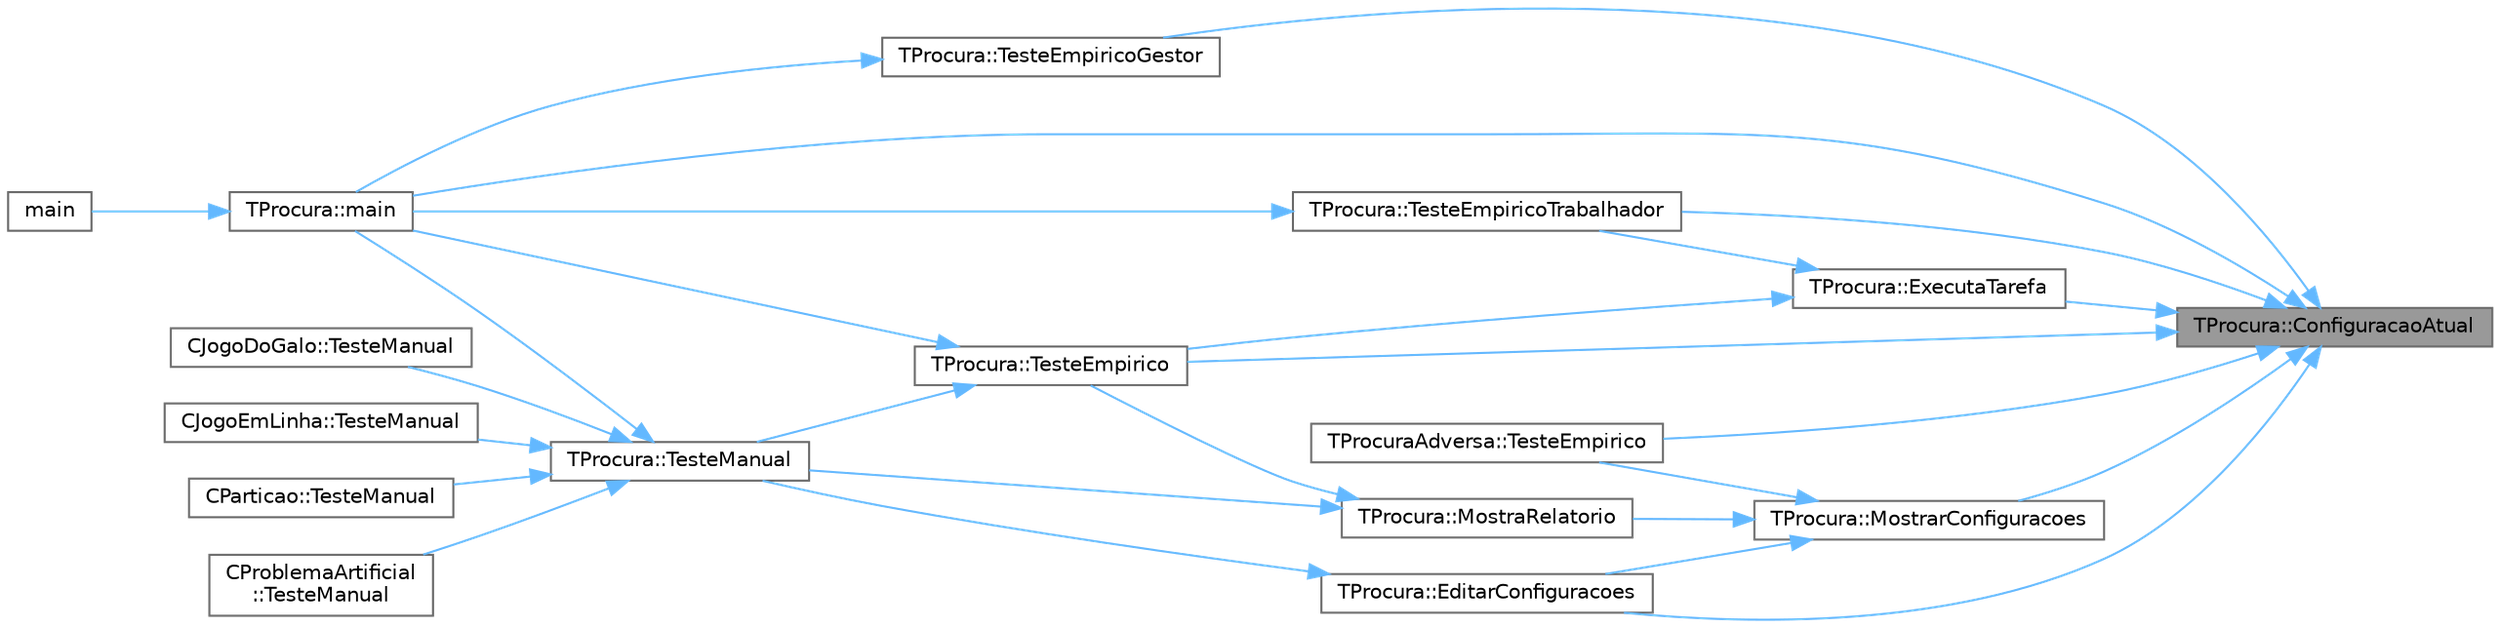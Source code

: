 digraph "TProcura::ConfiguracaoAtual"
{
 // LATEX_PDF_SIZE
  bgcolor="transparent";
  edge [fontname=Helvetica,fontsize=10,labelfontname=Helvetica,labelfontsize=10];
  node [fontname=Helvetica,fontsize=10,shape=box,height=0.2,width=0.4];
  rankdir="RL";
  Node1 [id="Node000001",label="TProcura::ConfiguracaoAtual",height=0.2,width=0.4,color="gray40", fillcolor="grey60", style="filled", fontcolor="black",tooltip="Grava ou lê a configuração atual."];
  Node1 -> Node2 [id="edge1_Node000001_Node000002",dir="back",color="steelblue1",style="solid",tooltip=" "];
  Node2 [id="Node000002",label="TProcura::EditarConfiguracoes",height=0.2,width=0.4,color="grey40", fillcolor="white", style="filled",URL="$classTProcura.html#ae559b54c7ff363280df914fec988794f",tooltip="Permite ao utilizador editar as configurações."];
  Node2 -> Node3 [id="edge2_Node000002_Node000003",dir="back",color="steelblue1",style="solid",tooltip=" "];
  Node3 [id="Node000003",label="TProcura::TesteManual",height=0.2,width=0.4,color="grey40", fillcolor="white", style="filled",URL="$classTProcura.html#a5fdf4e8f76e59eb83fbc274fa61e34af",tooltip="Inicializa a interação com o utilizador."];
  Node3 -> Node4 [id="edge3_Node000003_Node000004",dir="back",color="steelblue1",style="solid",tooltip=" "];
  Node4 [id="Node000004",label="TProcura::main",height=0.2,width=0.4,color="grey40", fillcolor="white", style="filled",URL="$classTProcura.html#aad1499e49cf6757569aeabd9c3fb2a8c",tooltip="Inicializa a interação com o utilizador."];
  Node4 -> Node5 [id="edge4_Node000004_Node000005",dir="back",color="steelblue1",style="solid",tooltip=" "];
  Node5 [id="Node000005",label="main",height=0.2,width=0.4,color="grey40", fillcolor="white", style="filled",URL="$Adversa_2Teste_2teste_8cpp.html#a0ddf1224851353fc92bfbff6f499fa97",tooltip=" "];
  Node3 -> Node6 [id="edge5_Node000003_Node000006",dir="back",color="steelblue1",style="solid",tooltip=" "];
  Node6 [id="Node000006",label="CJogoDoGalo::TesteManual",height=0.2,width=0.4,color="grey40", fillcolor="white", style="filled",URL="$classCJogoDoGalo.html#a113984a3801a93ebce61e0a700a413ab",tooltip="Inicializa a interação com o utilizador."];
  Node3 -> Node7 [id="edge6_Node000003_Node000007",dir="back",color="steelblue1",style="solid",tooltip=" "];
  Node7 [id="Node000007",label="CJogoEmLinha::TesteManual",height=0.2,width=0.4,color="grey40", fillcolor="white", style="filled",URL="$classCJogoEmLinha.html#ad289e94136b44c9e3e942acf64ff0449",tooltip="Inicializa a interação com o utilizador."];
  Node3 -> Node8 [id="edge7_Node000003_Node000008",dir="back",color="steelblue1",style="solid",tooltip=" "];
  Node8 [id="Node000008",label="CParticao::TesteManual",height=0.2,width=0.4,color="grey40", fillcolor="white", style="filled",URL="$classCParticao.html#aa4d328b9944991f3fc52ce0726111865",tooltip="Inicializa a interação com o utilizador."];
  Node3 -> Node9 [id="edge8_Node000003_Node000009",dir="back",color="steelblue1",style="solid",tooltip=" "];
  Node9 [id="Node000009",label="CProblemaArtificial\l::TesteManual",height=0.2,width=0.4,color="grey40", fillcolor="white", style="filled",URL="$classCProblemaArtificial.html#abaad629eb538177261df40e1e27e92ed",tooltip="Inicializa a interação com o utilizador."];
  Node1 -> Node10 [id="edge9_Node000001_Node000010",dir="back",color="steelblue1",style="solid",tooltip=" "];
  Node10 [id="Node000010",label="TProcura::ExecutaTarefa",height=0.2,width=0.4,color="grey40", fillcolor="white", style="filled",URL="$classTProcura.html#a2c3c5fdff8277b04a219156dec0f068b",tooltip="Executa uma tarefa num teste empírico."];
  Node10 -> Node11 [id="edge10_Node000010_Node000011",dir="back",color="steelblue1",style="solid",tooltip=" "];
  Node11 [id="Node000011",label="TProcura::TesteEmpirico",height=0.2,width=0.4,color="grey40", fillcolor="white", style="filled",URL="$classTProcura.html#ae98922e2f7f8bb6e487af0a1e4f84336",tooltip="Executa testes empíricos, em todas as configurações guardadas, nas instâncias selecionadas."];
  Node11 -> Node4 [id="edge11_Node000011_Node000004",dir="back",color="steelblue1",style="solid",tooltip=" "];
  Node11 -> Node3 [id="edge12_Node000011_Node000003",dir="back",color="steelblue1",style="solid",tooltip=" "];
  Node10 -> Node12 [id="edge13_Node000010_Node000012",dir="back",color="steelblue1",style="solid",tooltip=" "];
  Node12 [id="Node000012",label="TProcura::TesteEmpiricoTrabalhador",height=0.2,width=0.4,color="grey40", fillcolor="white", style="filled",URL="$classTProcura.html#a1b444fbb9aa1d6bf3df277df3f289587",tooltip="Teste empírico com modo mestre-escravo (este é o escravo)"];
  Node12 -> Node4 [id="edge14_Node000012_Node000004",dir="back",color="steelblue1",style="solid",tooltip=" "];
  Node1 -> Node4 [id="edge15_Node000001_Node000004",dir="back",color="steelblue1",style="solid",tooltip=" "];
  Node1 -> Node13 [id="edge16_Node000001_Node000013",dir="back",color="steelblue1",style="solid",tooltip=" "];
  Node13 [id="Node000013",label="TProcura::MostrarConfiguracoes",height=0.2,width=0.4,color="grey40", fillcolor="white", style="filled",URL="$classTProcura.html#a3332047124784be2fc7af575a5f7f8b5",tooltip="Mostra as configurações disponíveis."];
  Node13 -> Node2 [id="edge17_Node000013_Node000002",dir="back",color="steelblue1",style="solid",tooltip=" "];
  Node13 -> Node14 [id="edge18_Node000013_Node000014",dir="back",color="steelblue1",style="solid",tooltip=" "];
  Node14 [id="Node000014",label="TProcura::MostraRelatorio",height=0.2,width=0.4,color="grey40", fillcolor="white", style="filled",URL="$classTProcura.html#a8efec796677c8e25ad8bdb56a1082e2d",tooltip="Mostra um relatório dos resultados."];
  Node14 -> Node11 [id="edge19_Node000014_Node000011",dir="back",color="steelblue1",style="solid",tooltip=" "];
  Node14 -> Node3 [id="edge20_Node000014_Node000003",dir="back",color="steelblue1",style="solid",tooltip=" "];
  Node13 -> Node15 [id="edge21_Node000013_Node000015",dir="back",color="steelblue1",style="solid",tooltip=" "];
  Node15 [id="Node000015",label="TProcuraAdversa::TesteEmpirico",height=0.2,width=0.4,color="grey40", fillcolor="white", style="filled",URL="$classTProcuraAdversa.html#a4b4a40d5c7e79fba24bc562d6e934fd8",tooltip=" "];
  Node1 -> Node15 [id="edge22_Node000001_Node000015",dir="back",color="steelblue1",style="solid",tooltip=" "];
  Node1 -> Node11 [id="edge23_Node000001_Node000011",dir="back",color="steelblue1",style="solid",tooltip=" "];
  Node1 -> Node16 [id="edge24_Node000001_Node000016",dir="back",color="steelblue1",style="solid",tooltip=" "];
  Node16 [id="Node000016",label="TProcura::TesteEmpiricoGestor",height=0.2,width=0.4,color="grey40", fillcolor="white", style="filled",URL="$classTProcura.html#afd7217164b5ffce15f1949138f469fdb",tooltip="Teste empírico com modo mestre-escravo (este é o mestre)"];
  Node16 -> Node4 [id="edge25_Node000016_Node000004",dir="back",color="steelblue1",style="solid",tooltip=" "];
  Node1 -> Node12 [id="edge26_Node000001_Node000012",dir="back",color="steelblue1",style="solid",tooltip=" "];
}
